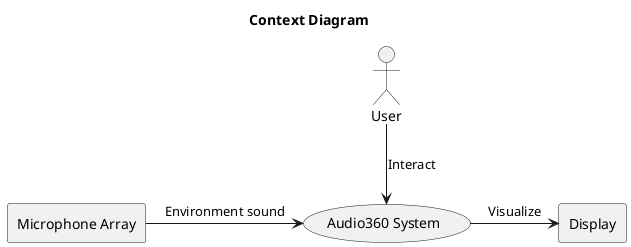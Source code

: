 @startuml context_diagram
title Context Diagram

actor "User" as User
rectangle "Microphone Array" as MicArray
rectangle "Display" as OutputDisplay

' usecase outputs a circle
usecase "Audio360 System" as System

User -down-> System : Interact
MicArray -right-> System : Environment sound
System -right-> OutputDisplay : Visualize 

@enduml
